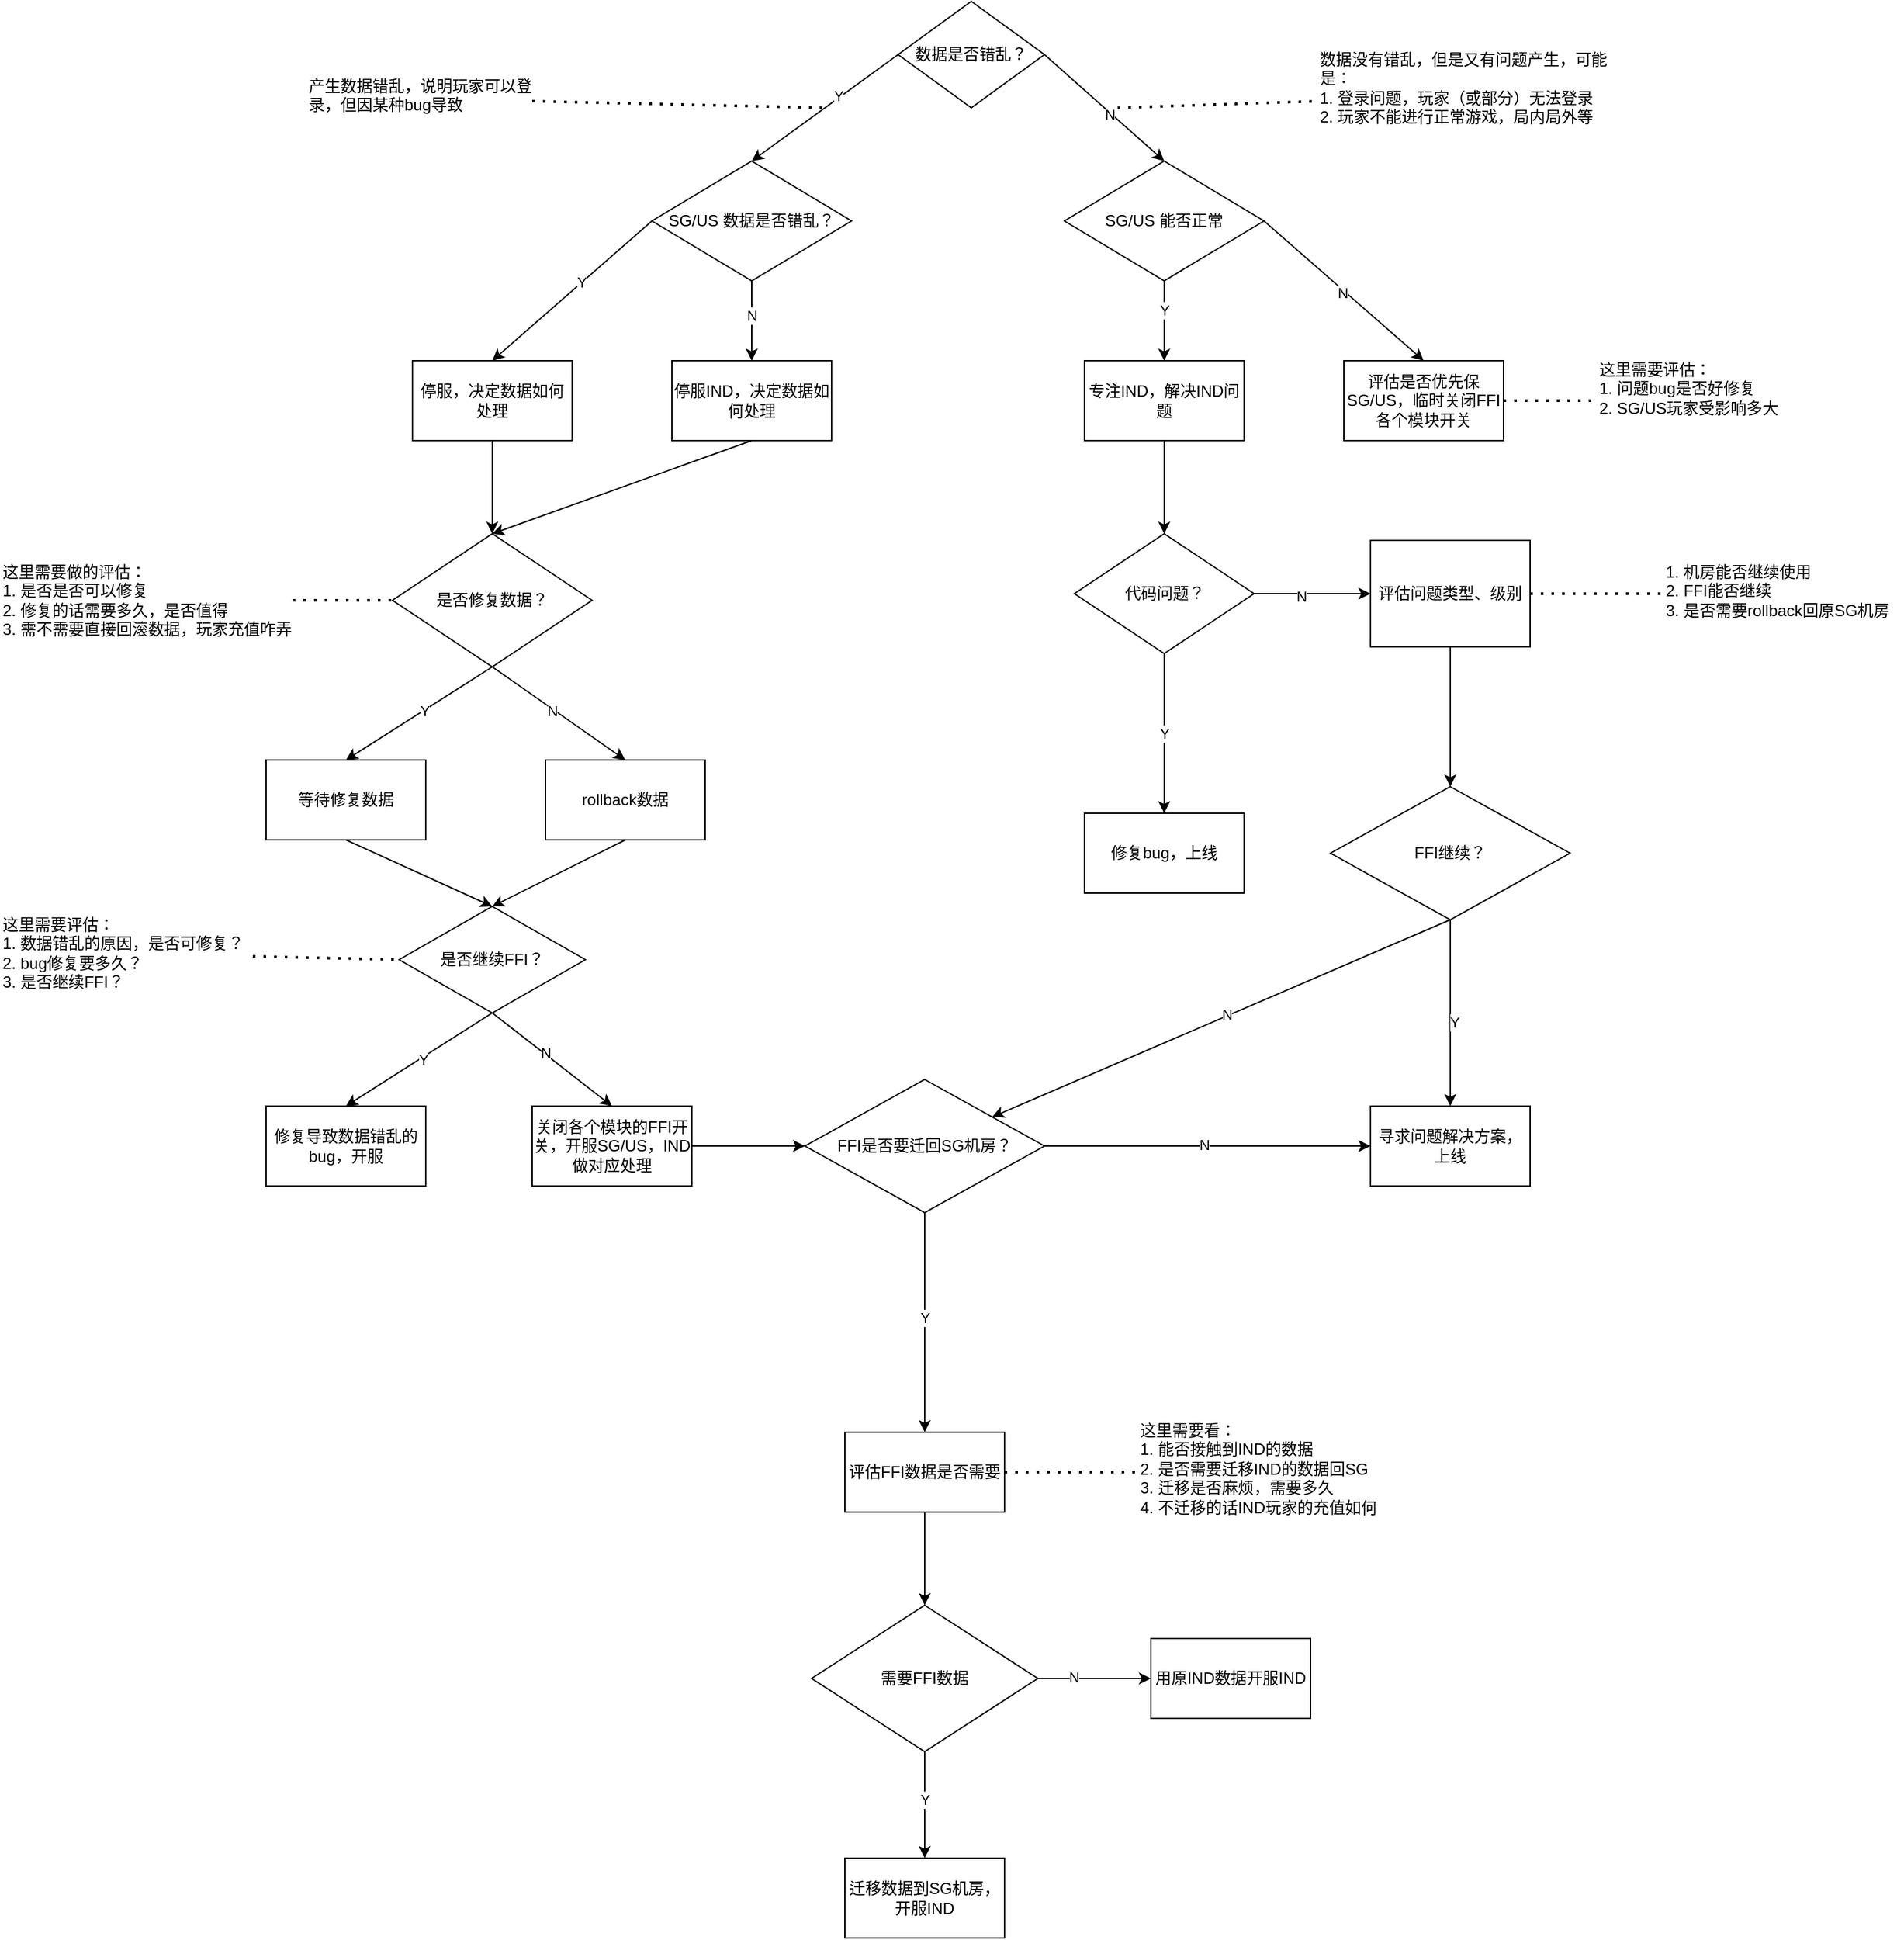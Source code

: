 <mxfile version="24.0.0" type="github">
  <diagram name="Page-1" id="dMgOdD4cIIBa18vav1fo">
    <mxGraphModel dx="3930" dy="7411" grid="1" gridSize="10" guides="1" tooltips="1" connect="1" arrows="1" fold="1" page="1" pageScale="1" pageWidth="3300" pageHeight="4681" math="0" shadow="0">
      <root>
        <mxCell id="0" />
        <mxCell id="1" parent="0" />
        <mxCell id="D17rmmodyuU1DdpnlCYZ-1" value="数据是否错乱？" style="rhombus;whiteSpace=wrap;html=1;" vertex="1" parent="1">
          <mxGeometry x="1595" y="-4620" width="110" height="80" as="geometry" />
        </mxCell>
        <mxCell id="D17rmmodyuU1DdpnlCYZ-3" value="SG/US 数据是否错乱？" style="rhombus;whiteSpace=wrap;html=1;" vertex="1" parent="1">
          <mxGeometry x="1410" y="-4500" width="150" height="90" as="geometry" />
        </mxCell>
        <mxCell id="D17rmmodyuU1DdpnlCYZ-4" value="SG/US 能否正常" style="rhombus;whiteSpace=wrap;html=1;" vertex="1" parent="1">
          <mxGeometry x="1720" y="-4500" width="150" height="90" as="geometry" />
        </mxCell>
        <mxCell id="D17rmmodyuU1DdpnlCYZ-5" value="" style="endArrow=classic;html=1;rounded=0;exitX=0;exitY=0.5;exitDx=0;exitDy=0;entryX=0.5;entryY=0;entryDx=0;entryDy=0;" edge="1" parent="1" source="D17rmmodyuU1DdpnlCYZ-1" target="D17rmmodyuU1DdpnlCYZ-3">
          <mxGeometry width="50" height="50" relative="1" as="geometry">
            <mxPoint x="1690" y="-4390" as="sourcePoint" />
            <mxPoint x="1740" y="-4440" as="targetPoint" />
          </mxGeometry>
        </mxCell>
        <mxCell id="D17rmmodyuU1DdpnlCYZ-6" value="Y" style="edgeLabel;html=1;align=center;verticalAlign=middle;resizable=0;points=[];" vertex="1" connectable="0" parent="D17rmmodyuU1DdpnlCYZ-5">
          <mxGeometry x="-0.201" y="-2" relative="1" as="geometry">
            <mxPoint as="offset" />
          </mxGeometry>
        </mxCell>
        <mxCell id="D17rmmodyuU1DdpnlCYZ-7" value="停服，决定数据如何处理" style="rounded=0;whiteSpace=wrap;html=1;" vertex="1" parent="1">
          <mxGeometry x="1230" y="-4350" width="120" height="60" as="geometry" />
        </mxCell>
        <mxCell id="D17rmmodyuU1DdpnlCYZ-8" value="" style="endArrow=classic;html=1;rounded=0;exitX=0;exitY=0.5;exitDx=0;exitDy=0;entryX=0.5;entryY=0;entryDx=0;entryDy=0;" edge="1" parent="1" source="D17rmmodyuU1DdpnlCYZ-3" target="D17rmmodyuU1DdpnlCYZ-7">
          <mxGeometry width="50" height="50" relative="1" as="geometry">
            <mxPoint x="1450" y="-4290" as="sourcePoint" />
            <mxPoint x="1500" y="-4340" as="targetPoint" />
          </mxGeometry>
        </mxCell>
        <mxCell id="D17rmmodyuU1DdpnlCYZ-10" value="Y" style="edgeLabel;html=1;align=center;verticalAlign=middle;resizable=0;points=[];" vertex="1" connectable="0" parent="D17rmmodyuU1DdpnlCYZ-8">
          <mxGeometry x="-0.117" y="-1" relative="1" as="geometry">
            <mxPoint as="offset" />
          </mxGeometry>
        </mxCell>
        <mxCell id="D17rmmodyuU1DdpnlCYZ-9" value="是否修复数据？" style="rhombus;whiteSpace=wrap;html=1;" vertex="1" parent="1">
          <mxGeometry x="1215" y="-4220" width="150" height="100" as="geometry" />
        </mxCell>
        <mxCell id="D17rmmodyuU1DdpnlCYZ-11" value="" style="endArrow=classic;html=1;rounded=0;exitX=0.5;exitY=1;exitDx=0;exitDy=0;entryX=0.5;entryY=0;entryDx=0;entryDy=0;" edge="1" parent="1" source="D17rmmodyuU1DdpnlCYZ-7" target="D17rmmodyuU1DdpnlCYZ-9">
          <mxGeometry width="50" height="50" relative="1" as="geometry">
            <mxPoint x="1450" y="-4280" as="sourcePoint" />
            <mxPoint x="1500" y="-4330" as="targetPoint" />
          </mxGeometry>
        </mxCell>
        <mxCell id="D17rmmodyuU1DdpnlCYZ-15" value="这里需要做的评估：&lt;br&gt;1. 是否是否可以修复&lt;div&gt;2. 修复的话需要多久，是否值得&lt;/div&gt;&lt;div&gt;3. 需不需要直接回滚数据，玩家充值咋弄&lt;/div&gt;" style="text;html=1;align=left;verticalAlign=top;whiteSpace=wrap;rounded=0;" vertex="1" parent="1">
          <mxGeometry x="920" y="-4205" width="220" height="70" as="geometry" />
        </mxCell>
        <mxCell id="D17rmmodyuU1DdpnlCYZ-16" value="" style="endArrow=none;dashed=1;html=1;dashPattern=1 3;strokeWidth=2;rounded=0;entryX=0;entryY=0.5;entryDx=0;entryDy=0;exitX=1;exitY=0.5;exitDx=0;exitDy=0;" edge="1" parent="1" source="D17rmmodyuU1DdpnlCYZ-15" target="D17rmmodyuU1DdpnlCYZ-9">
          <mxGeometry width="50" height="50" relative="1" as="geometry">
            <mxPoint x="1040" y="-4060" as="sourcePoint" />
            <mxPoint x="1090" y="-4110" as="targetPoint" />
          </mxGeometry>
        </mxCell>
        <mxCell id="D17rmmodyuU1DdpnlCYZ-17" value="等待修复数据" style="rounded=0;whiteSpace=wrap;html=1;" vertex="1" parent="1">
          <mxGeometry x="1120" y="-4050" width="120" height="60" as="geometry" />
        </mxCell>
        <mxCell id="D17rmmodyuU1DdpnlCYZ-18" value="" style="endArrow=classic;html=1;rounded=0;exitX=0.5;exitY=1;exitDx=0;exitDy=0;entryX=0.5;entryY=0;entryDx=0;entryDy=0;" edge="1" parent="1" source="D17rmmodyuU1DdpnlCYZ-9" target="D17rmmodyuU1DdpnlCYZ-17">
          <mxGeometry width="50" height="50" relative="1" as="geometry">
            <mxPoint x="1360" y="-4070" as="sourcePoint" />
            <mxPoint x="1410" y="-4120" as="targetPoint" />
          </mxGeometry>
        </mxCell>
        <mxCell id="D17rmmodyuU1DdpnlCYZ-19" value="Y" style="edgeLabel;html=1;align=center;verticalAlign=middle;resizable=0;points=[];" vertex="1" connectable="0" parent="D17rmmodyuU1DdpnlCYZ-18">
          <mxGeometry x="-0.066" relative="1" as="geometry">
            <mxPoint as="offset" />
          </mxGeometry>
        </mxCell>
        <mxCell id="D17rmmodyuU1DdpnlCYZ-20" value="rollback数据" style="rounded=0;whiteSpace=wrap;html=1;" vertex="1" parent="1">
          <mxGeometry x="1330" y="-4050" width="120" height="60" as="geometry" />
        </mxCell>
        <mxCell id="D17rmmodyuU1DdpnlCYZ-21" value="" style="endArrow=classic;html=1;rounded=0;exitX=0.5;exitY=1;exitDx=0;exitDy=0;entryX=0.5;entryY=0;entryDx=0;entryDy=0;" edge="1" parent="1" source="D17rmmodyuU1DdpnlCYZ-9" target="D17rmmodyuU1DdpnlCYZ-20">
          <mxGeometry width="50" height="50" relative="1" as="geometry">
            <mxPoint x="1360" y="-4070" as="sourcePoint" />
            <mxPoint x="1410" y="-4120" as="targetPoint" />
          </mxGeometry>
        </mxCell>
        <mxCell id="D17rmmodyuU1DdpnlCYZ-22" value="N" style="edgeLabel;html=1;align=center;verticalAlign=middle;resizable=0;points=[];" vertex="1" connectable="0" parent="D17rmmodyuU1DdpnlCYZ-21">
          <mxGeometry x="-0.094" y="-1" relative="1" as="geometry">
            <mxPoint as="offset" />
          </mxGeometry>
        </mxCell>
        <mxCell id="D17rmmodyuU1DdpnlCYZ-23" value="是否继续FFI？" style="rhombus;whiteSpace=wrap;html=1;" vertex="1" parent="1">
          <mxGeometry x="1220" y="-3940" width="140" height="80" as="geometry" />
        </mxCell>
        <mxCell id="D17rmmodyuU1DdpnlCYZ-24" value="" style="endArrow=classic;html=1;rounded=0;exitX=0.5;exitY=1;exitDx=0;exitDy=0;entryX=0.5;entryY=0;entryDx=0;entryDy=0;" edge="1" parent="1" source="D17rmmodyuU1DdpnlCYZ-17" target="D17rmmodyuU1DdpnlCYZ-23">
          <mxGeometry width="50" height="50" relative="1" as="geometry">
            <mxPoint x="1360" y="-3840" as="sourcePoint" />
            <mxPoint x="1410" y="-3890" as="targetPoint" />
          </mxGeometry>
        </mxCell>
        <mxCell id="D17rmmodyuU1DdpnlCYZ-25" value="" style="endArrow=classic;html=1;rounded=0;exitX=0.5;exitY=1;exitDx=0;exitDy=0;entryX=0.5;entryY=0;entryDx=0;entryDy=0;" edge="1" parent="1" source="D17rmmodyuU1DdpnlCYZ-20" target="D17rmmodyuU1DdpnlCYZ-23">
          <mxGeometry width="50" height="50" relative="1" as="geometry">
            <mxPoint x="1360" y="-3840" as="sourcePoint" />
            <mxPoint x="1410" y="-3890" as="targetPoint" />
          </mxGeometry>
        </mxCell>
        <mxCell id="D17rmmodyuU1DdpnlCYZ-26" value="这里需要评估：&lt;div&gt;1. 数据错乱的原因，是否可修复？&lt;/div&gt;&lt;div&gt;2. bug修复要多久？&lt;/div&gt;&lt;div&gt;3. 是否继续FFI？&lt;/div&gt;" style="text;html=1;align=left;verticalAlign=top;whiteSpace=wrap;rounded=0;" vertex="1" parent="1">
          <mxGeometry x="920" y="-3940" width="190" height="75" as="geometry" />
        </mxCell>
        <mxCell id="D17rmmodyuU1DdpnlCYZ-27" value="" style="endArrow=none;dashed=1;html=1;dashPattern=1 3;strokeWidth=2;rounded=0;exitX=1;exitY=0.5;exitDx=0;exitDy=0;entryX=0;entryY=0.5;entryDx=0;entryDy=0;" edge="1" parent="1" source="D17rmmodyuU1DdpnlCYZ-26" target="D17rmmodyuU1DdpnlCYZ-23">
          <mxGeometry width="50" height="50" relative="1" as="geometry">
            <mxPoint x="1270" y="-3840" as="sourcePoint" />
            <mxPoint x="1320" y="-3890" as="targetPoint" />
          </mxGeometry>
        </mxCell>
        <mxCell id="D17rmmodyuU1DdpnlCYZ-28" value="产生数据错乱，说明玩家可以登录，但因某种bug导致" style="text;html=1;align=left;verticalAlign=top;whiteSpace=wrap;rounded=0;" vertex="1" parent="1">
          <mxGeometry x="1150" y="-4570" width="170" height="50" as="geometry" />
        </mxCell>
        <mxCell id="D17rmmodyuU1DdpnlCYZ-29" value="" style="endArrow=none;dashed=1;html=1;dashPattern=1 3;strokeWidth=2;rounded=0;exitX=1;exitY=0.5;exitDx=0;exitDy=0;" edge="1" parent="1" source="D17rmmodyuU1DdpnlCYZ-28">
          <mxGeometry width="50" height="50" relative="1" as="geometry">
            <mxPoint x="1410" y="-4510" as="sourcePoint" />
            <mxPoint x="1540" y="-4540" as="targetPoint" />
          </mxGeometry>
        </mxCell>
        <mxCell id="D17rmmodyuU1DdpnlCYZ-30" value="修复导致数据错乱的bug，开服" style="rounded=0;whiteSpace=wrap;html=1;" vertex="1" parent="1">
          <mxGeometry x="1120" y="-3790" width="120" height="60" as="geometry" />
        </mxCell>
        <mxCell id="D17rmmodyuU1DdpnlCYZ-31" value="" style="endArrow=classic;html=1;rounded=0;exitX=0.5;exitY=1;exitDx=0;exitDy=0;entryX=0.5;entryY=0;entryDx=0;entryDy=0;" edge="1" parent="1" source="D17rmmodyuU1DdpnlCYZ-23" target="D17rmmodyuU1DdpnlCYZ-30">
          <mxGeometry width="50" height="50" relative="1" as="geometry">
            <mxPoint x="1270" y="-3850" as="sourcePoint" />
            <mxPoint x="1320" y="-3900" as="targetPoint" />
          </mxGeometry>
        </mxCell>
        <mxCell id="D17rmmodyuU1DdpnlCYZ-32" value="Y" style="edgeLabel;html=1;align=center;verticalAlign=middle;resizable=0;points=[];" vertex="1" connectable="0" parent="D17rmmodyuU1DdpnlCYZ-31">
          <mxGeometry x="-0.031" y="1" relative="1" as="geometry">
            <mxPoint as="offset" />
          </mxGeometry>
        </mxCell>
        <mxCell id="D17rmmodyuU1DdpnlCYZ-33" value="关闭各个模块的FFI开关，开服SG/US，IND做对应处理" style="rounded=0;whiteSpace=wrap;html=1;" vertex="1" parent="1">
          <mxGeometry x="1320" y="-3790" width="120" height="60" as="geometry" />
        </mxCell>
        <mxCell id="D17rmmodyuU1DdpnlCYZ-34" value="" style="endArrow=classic;html=1;rounded=0;exitX=0.5;exitY=1;exitDx=0;exitDy=0;entryX=0.5;entryY=0;entryDx=0;entryDy=0;" edge="1" parent="1" source="D17rmmodyuU1DdpnlCYZ-23" target="D17rmmodyuU1DdpnlCYZ-33">
          <mxGeometry width="50" height="50" relative="1" as="geometry">
            <mxPoint x="1270" y="-3850" as="sourcePoint" />
            <mxPoint x="1320" y="-3900" as="targetPoint" />
          </mxGeometry>
        </mxCell>
        <mxCell id="D17rmmodyuU1DdpnlCYZ-35" value="N" style="edgeLabel;html=1;align=center;verticalAlign=middle;resizable=0;points=[];" vertex="1" connectable="0" parent="D17rmmodyuU1DdpnlCYZ-34">
          <mxGeometry x="-0.142" y="1" relative="1" as="geometry">
            <mxPoint as="offset" />
          </mxGeometry>
        </mxCell>
        <mxCell id="D17rmmodyuU1DdpnlCYZ-36" value="停服IND，决定数据如何处理" style="rounded=0;whiteSpace=wrap;html=1;" vertex="1" parent="1">
          <mxGeometry x="1425" y="-4350" width="120" height="60" as="geometry" />
        </mxCell>
        <mxCell id="D17rmmodyuU1DdpnlCYZ-37" value="" style="endArrow=classic;html=1;rounded=0;exitX=0.5;exitY=1;exitDx=0;exitDy=0;" edge="1" parent="1" source="D17rmmodyuU1DdpnlCYZ-3" target="D17rmmodyuU1DdpnlCYZ-36">
          <mxGeometry width="50" height="50" relative="1" as="geometry">
            <mxPoint x="1380" y="-4220" as="sourcePoint" />
            <mxPoint x="1430" y="-4270" as="targetPoint" />
          </mxGeometry>
        </mxCell>
        <mxCell id="D17rmmodyuU1DdpnlCYZ-38" value="N" style="edgeLabel;html=1;align=center;verticalAlign=middle;resizable=0;points=[];" vertex="1" connectable="0" parent="D17rmmodyuU1DdpnlCYZ-37">
          <mxGeometry x="-0.152" relative="1" as="geometry">
            <mxPoint as="offset" />
          </mxGeometry>
        </mxCell>
        <mxCell id="D17rmmodyuU1DdpnlCYZ-39" value="" style="endArrow=classic;html=1;rounded=0;exitX=0.5;exitY=1;exitDx=0;exitDy=0;" edge="1" parent="1" source="D17rmmodyuU1DdpnlCYZ-36">
          <mxGeometry width="50" height="50" relative="1" as="geometry">
            <mxPoint x="1380" y="-4220" as="sourcePoint" />
            <mxPoint x="1290" y="-4220" as="targetPoint" />
          </mxGeometry>
        </mxCell>
        <mxCell id="D17rmmodyuU1DdpnlCYZ-40" value="" style="endArrow=classic;html=1;rounded=0;exitX=1;exitY=0.5;exitDx=0;exitDy=0;entryX=0.5;entryY=0;entryDx=0;entryDy=0;" edge="1" parent="1" source="D17rmmodyuU1DdpnlCYZ-1" target="D17rmmodyuU1DdpnlCYZ-4">
          <mxGeometry width="50" height="50" relative="1" as="geometry">
            <mxPoint x="1680" y="-4310" as="sourcePoint" />
            <mxPoint x="1730" y="-4360" as="targetPoint" />
          </mxGeometry>
        </mxCell>
        <mxCell id="D17rmmodyuU1DdpnlCYZ-41" value="N" style="edgeLabel;html=1;align=center;verticalAlign=middle;resizable=0;points=[];" vertex="1" connectable="0" parent="D17rmmodyuU1DdpnlCYZ-40">
          <mxGeometry x="0.105" y="-1" relative="1" as="geometry">
            <mxPoint as="offset" />
          </mxGeometry>
        </mxCell>
        <mxCell id="D17rmmodyuU1DdpnlCYZ-42" value="专注IND，解决IND问题" style="rounded=0;whiteSpace=wrap;html=1;" vertex="1" parent="1">
          <mxGeometry x="1735" y="-4350" width="120" height="60" as="geometry" />
        </mxCell>
        <mxCell id="D17rmmodyuU1DdpnlCYZ-43" value="数据没有错乱，但是又有问题产生，可能是：&lt;div&gt;1. 登录问题，玩家（或部分）无法登录&lt;/div&gt;&lt;div&gt;2. 玩家不能进行正常游戏，局内局外等&lt;/div&gt;" style="text;html=1;align=left;verticalAlign=top;whiteSpace=wrap;rounded=0;" vertex="1" parent="1">
          <mxGeometry x="1910" y="-4590" width="240" height="90" as="geometry" />
        </mxCell>
        <mxCell id="D17rmmodyuU1DdpnlCYZ-45" value="" style="endArrow=none;dashed=1;html=1;dashPattern=1 3;strokeWidth=2;rounded=0;entryX=0;entryY=0.5;entryDx=0;entryDy=0;" edge="1" parent="1" target="D17rmmodyuU1DdpnlCYZ-43">
          <mxGeometry width="50" height="50" relative="1" as="geometry">
            <mxPoint x="1760" y="-4540" as="sourcePoint" />
            <mxPoint x="1970" y="-4420" as="targetPoint" />
          </mxGeometry>
        </mxCell>
        <mxCell id="D17rmmodyuU1DdpnlCYZ-46" value="" style="endArrow=classic;html=1;rounded=0;exitX=0.5;exitY=1;exitDx=0;exitDy=0;entryX=0.5;entryY=0;entryDx=0;entryDy=0;" edge="1" parent="1" source="D17rmmodyuU1DdpnlCYZ-4" target="D17rmmodyuU1DdpnlCYZ-42">
          <mxGeometry width="50" height="50" relative="1" as="geometry">
            <mxPoint x="1790" y="-4360" as="sourcePoint" />
            <mxPoint x="1840" y="-4410" as="targetPoint" />
          </mxGeometry>
        </mxCell>
        <mxCell id="D17rmmodyuU1DdpnlCYZ-47" value="Y" style="edgeLabel;html=1;align=center;verticalAlign=middle;resizable=0;points=[];" vertex="1" connectable="0" parent="D17rmmodyuU1DdpnlCYZ-46">
          <mxGeometry x="-0.28" relative="1" as="geometry">
            <mxPoint as="offset" />
          </mxGeometry>
        </mxCell>
        <mxCell id="D17rmmodyuU1DdpnlCYZ-48" value="评估是否优先保SG/US，临时关闭FFI各个模块开关" style="rounded=0;whiteSpace=wrap;html=1;" vertex="1" parent="1">
          <mxGeometry x="1930" y="-4350" width="120" height="60" as="geometry" />
        </mxCell>
        <mxCell id="D17rmmodyuU1DdpnlCYZ-49" value="" style="endArrow=classic;html=1;rounded=0;entryX=0.5;entryY=0;entryDx=0;entryDy=0;exitX=1;exitY=0.5;exitDx=0;exitDy=0;" edge="1" parent="1" source="D17rmmodyuU1DdpnlCYZ-4" target="D17rmmodyuU1DdpnlCYZ-48">
          <mxGeometry width="50" height="50" relative="1" as="geometry">
            <mxPoint x="1790" y="-4360" as="sourcePoint" />
            <mxPoint x="1840" y="-4410" as="targetPoint" />
          </mxGeometry>
        </mxCell>
        <mxCell id="D17rmmodyuU1DdpnlCYZ-50" value="N" style="edgeLabel;html=1;align=center;verticalAlign=middle;resizable=0;points=[];" vertex="1" connectable="0" parent="D17rmmodyuU1DdpnlCYZ-49">
          <mxGeometry x="0.001" y="-2" relative="1" as="geometry">
            <mxPoint as="offset" />
          </mxGeometry>
        </mxCell>
        <mxCell id="D17rmmodyuU1DdpnlCYZ-52" value="这里需要评估：&lt;div&gt;1. 问题bug是否好修复&lt;/div&gt;&lt;div&gt;2. SG/US玩家受影响多大&lt;/div&gt;&lt;div&gt;&lt;br&gt;&lt;/div&gt;" style="text;html=1;align=left;verticalAlign=top;whiteSpace=wrap;rounded=0;" vertex="1" parent="1">
          <mxGeometry x="2120" y="-4357.5" width="160" height="75" as="geometry" />
        </mxCell>
        <mxCell id="D17rmmodyuU1DdpnlCYZ-53" value="" style="endArrow=none;dashed=1;html=1;dashPattern=1 3;strokeWidth=2;rounded=0;entryX=0;entryY=0.5;entryDx=0;entryDy=0;exitX=1;exitY=0.5;exitDx=0;exitDy=0;" edge="1" parent="1" source="D17rmmodyuU1DdpnlCYZ-48" target="D17rmmodyuU1DdpnlCYZ-52">
          <mxGeometry width="50" height="50" relative="1" as="geometry">
            <mxPoint x="1850" y="-4210" as="sourcePoint" />
            <mxPoint x="1900" y="-4260" as="targetPoint" />
          </mxGeometry>
        </mxCell>
        <mxCell id="D17rmmodyuU1DdpnlCYZ-54" value="代码问题？" style="rhombus;whiteSpace=wrap;html=1;" vertex="1" parent="1">
          <mxGeometry x="1727.5" y="-4220" width="135" height="90" as="geometry" />
        </mxCell>
        <mxCell id="D17rmmodyuU1DdpnlCYZ-55" value="" style="endArrow=classic;html=1;rounded=0;exitX=0.5;exitY=1;exitDx=0;exitDy=0;entryX=0.5;entryY=0;entryDx=0;entryDy=0;" edge="1" parent="1" source="D17rmmodyuU1DdpnlCYZ-42" target="D17rmmodyuU1DdpnlCYZ-54">
          <mxGeometry width="50" height="50" relative="1" as="geometry">
            <mxPoint x="1840" y="-4190" as="sourcePoint" />
            <mxPoint x="1890" y="-4240" as="targetPoint" />
          </mxGeometry>
        </mxCell>
        <mxCell id="D17rmmodyuU1DdpnlCYZ-56" value="修复bug，上线" style="rounded=0;whiteSpace=wrap;html=1;" vertex="1" parent="1">
          <mxGeometry x="1735" y="-4010" width="120" height="60" as="geometry" />
        </mxCell>
        <mxCell id="D17rmmodyuU1DdpnlCYZ-57" value="" style="endArrow=classic;html=1;rounded=0;exitX=0.5;exitY=1;exitDx=0;exitDy=0;entryX=0.5;entryY=0;entryDx=0;entryDy=0;" edge="1" parent="1" source="D17rmmodyuU1DdpnlCYZ-54" target="D17rmmodyuU1DdpnlCYZ-56">
          <mxGeometry width="50" height="50" relative="1" as="geometry">
            <mxPoint x="1840" y="-3960" as="sourcePoint" />
            <mxPoint x="1890" y="-4010" as="targetPoint" />
          </mxGeometry>
        </mxCell>
        <mxCell id="D17rmmodyuU1DdpnlCYZ-58" value="Y" style="edgeLabel;html=1;align=center;verticalAlign=middle;resizable=0;points=[];" vertex="1" connectable="0" parent="D17rmmodyuU1DdpnlCYZ-57">
          <mxGeometry x="0.2" y="-1" relative="1" as="geometry">
            <mxPoint x="1" y="-12" as="offset" />
          </mxGeometry>
        </mxCell>
        <mxCell id="D17rmmodyuU1DdpnlCYZ-59" value="评估问题类型、级别" style="rounded=0;whiteSpace=wrap;html=1;" vertex="1" parent="1">
          <mxGeometry x="1950" y="-4215" width="120" height="80" as="geometry" />
        </mxCell>
        <mxCell id="D17rmmodyuU1DdpnlCYZ-60" value="" style="endArrow=classic;html=1;rounded=0;exitX=1;exitY=0.5;exitDx=0;exitDy=0;entryX=0;entryY=0.5;entryDx=0;entryDy=0;" edge="1" parent="1" source="D17rmmodyuU1DdpnlCYZ-54" target="D17rmmodyuU1DdpnlCYZ-59">
          <mxGeometry width="50" height="50" relative="1" as="geometry">
            <mxPoint x="1990" y="-4120" as="sourcePoint" />
            <mxPoint x="2040" y="-4170" as="targetPoint" />
          </mxGeometry>
        </mxCell>
        <mxCell id="D17rmmodyuU1DdpnlCYZ-61" value="N" style="edgeLabel;html=1;align=center;verticalAlign=middle;resizable=0;points=[];" vertex="1" connectable="0" parent="D17rmmodyuU1DdpnlCYZ-60">
          <mxGeometry x="-0.183" y="-2" relative="1" as="geometry">
            <mxPoint as="offset" />
          </mxGeometry>
        </mxCell>
        <mxCell id="D17rmmodyuU1DdpnlCYZ-64" value="1. 机房能否继续使用&lt;div&gt;2. FFI能否继续&lt;/div&gt;&lt;div&gt;3. 是否需要rollback回原SG机房&lt;/div&gt;" style="text;html=1;align=left;verticalAlign=top;whiteSpace=wrap;rounded=0;" vertex="1" parent="1">
          <mxGeometry x="2170" y="-4205" width="180" height="60" as="geometry" />
        </mxCell>
        <mxCell id="D17rmmodyuU1DdpnlCYZ-65" value="" style="endArrow=none;dashed=1;html=1;dashPattern=1 3;strokeWidth=2;rounded=0;entryX=0;entryY=0.5;entryDx=0;entryDy=0;exitX=1;exitY=0.5;exitDx=0;exitDy=0;" edge="1" parent="1" source="D17rmmodyuU1DdpnlCYZ-59" target="D17rmmodyuU1DdpnlCYZ-64">
          <mxGeometry width="50" height="50" relative="1" as="geometry">
            <mxPoint x="1990" y="-4010" as="sourcePoint" />
            <mxPoint x="2040" y="-4060" as="targetPoint" />
          </mxGeometry>
        </mxCell>
        <mxCell id="D17rmmodyuU1DdpnlCYZ-66" value="FFI继续？" style="rhombus;whiteSpace=wrap;html=1;" vertex="1" parent="1">
          <mxGeometry x="1920" y="-4030" width="180" height="100" as="geometry" />
        </mxCell>
        <mxCell id="D17rmmodyuU1DdpnlCYZ-67" value="" style="endArrow=classic;html=1;rounded=0;exitX=0.5;exitY=1;exitDx=0;exitDy=0;entryX=0.5;entryY=0;entryDx=0;entryDy=0;" edge="1" parent="1" source="D17rmmodyuU1DdpnlCYZ-59" target="D17rmmodyuU1DdpnlCYZ-66">
          <mxGeometry width="50" height="50" relative="1" as="geometry">
            <mxPoint x="1990" y="-4010" as="sourcePoint" />
            <mxPoint x="2040" y="-4060" as="targetPoint" />
          </mxGeometry>
        </mxCell>
        <mxCell id="D17rmmodyuU1DdpnlCYZ-68" value="寻求问题解决方案，上线" style="rounded=0;whiteSpace=wrap;html=1;" vertex="1" parent="1">
          <mxGeometry x="1950" y="-3790" width="120" height="60" as="geometry" />
        </mxCell>
        <mxCell id="D17rmmodyuU1DdpnlCYZ-69" value="" style="endArrow=classic;html=1;rounded=0;exitX=0.5;exitY=1;exitDx=0;exitDy=0;entryX=0.5;entryY=0;entryDx=0;entryDy=0;" edge="1" parent="1" source="D17rmmodyuU1DdpnlCYZ-66" target="D17rmmodyuU1DdpnlCYZ-68">
          <mxGeometry width="50" height="50" relative="1" as="geometry">
            <mxPoint x="1990" y="-3810" as="sourcePoint" />
            <mxPoint x="2040" y="-3860" as="targetPoint" />
          </mxGeometry>
        </mxCell>
        <mxCell id="D17rmmodyuU1DdpnlCYZ-70" value="Y" style="edgeLabel;html=1;align=center;verticalAlign=middle;resizable=0;points=[];" vertex="1" connectable="0" parent="D17rmmodyuU1DdpnlCYZ-69">
          <mxGeometry x="0.093" y="3" relative="1" as="geometry">
            <mxPoint as="offset" />
          </mxGeometry>
        </mxCell>
        <mxCell id="D17rmmodyuU1DdpnlCYZ-71" value="FFI是否要迁回SG机房？" style="rhombus;whiteSpace=wrap;html=1;" vertex="1" parent="1">
          <mxGeometry x="1525" y="-3810" width="180" height="100" as="geometry" />
        </mxCell>
        <mxCell id="D17rmmodyuU1DdpnlCYZ-72" value="" style="endArrow=classic;html=1;rounded=0;" edge="1" parent="1" target="D17rmmodyuU1DdpnlCYZ-71">
          <mxGeometry width="50" height="50" relative="1" as="geometry">
            <mxPoint x="2010" y="-3930" as="sourcePoint" />
            <mxPoint x="2190" y="-3800" as="targetPoint" />
          </mxGeometry>
        </mxCell>
        <mxCell id="D17rmmodyuU1DdpnlCYZ-73" value="N" style="edgeLabel;html=1;align=center;verticalAlign=middle;resizable=0;points=[];" vertex="1" connectable="0" parent="D17rmmodyuU1DdpnlCYZ-72">
          <mxGeometry x="-0.027" y="-2" relative="1" as="geometry">
            <mxPoint as="offset" />
          </mxGeometry>
        </mxCell>
        <mxCell id="D17rmmodyuU1DdpnlCYZ-75" value="" style="endArrow=classic;html=1;rounded=0;exitX=1;exitY=0.5;exitDx=0;exitDy=0;entryX=0;entryY=0.5;entryDx=0;entryDy=0;" edge="1" parent="1" source="D17rmmodyuU1DdpnlCYZ-71" target="D17rmmodyuU1DdpnlCYZ-68">
          <mxGeometry width="50" height="50" relative="1" as="geometry">
            <mxPoint x="1710" y="-3740" as="sourcePoint" />
            <mxPoint x="1930" y="-3740" as="targetPoint" />
          </mxGeometry>
        </mxCell>
        <mxCell id="D17rmmodyuU1DdpnlCYZ-76" value="N" style="edgeLabel;html=1;align=center;verticalAlign=middle;resizable=0;points=[];" vertex="1" connectable="0" parent="D17rmmodyuU1DdpnlCYZ-75">
          <mxGeometry x="-0.019" y="1" relative="1" as="geometry">
            <mxPoint as="offset" />
          </mxGeometry>
        </mxCell>
        <mxCell id="D17rmmodyuU1DdpnlCYZ-77" value="评估FFI数据是否需要" style="rounded=0;whiteSpace=wrap;html=1;" vertex="1" parent="1">
          <mxGeometry x="1555" y="-3545" width="120" height="60" as="geometry" />
        </mxCell>
        <mxCell id="D17rmmodyuU1DdpnlCYZ-78" value="" style="endArrow=classic;html=1;rounded=0;exitX=0.5;exitY=1;exitDx=0;exitDy=0;" edge="1" parent="1" source="D17rmmodyuU1DdpnlCYZ-71" target="D17rmmodyuU1DdpnlCYZ-77">
          <mxGeometry width="50" height="50" relative="1" as="geometry">
            <mxPoint x="2140" y="-3770" as="sourcePoint" />
            <mxPoint x="2190" y="-3820" as="targetPoint" />
          </mxGeometry>
        </mxCell>
        <mxCell id="D17rmmodyuU1DdpnlCYZ-79" value="Y" style="edgeLabel;html=1;align=center;verticalAlign=middle;resizable=0;points=[];" vertex="1" connectable="0" parent="D17rmmodyuU1DdpnlCYZ-78">
          <mxGeometry x="-0.04" relative="1" as="geometry">
            <mxPoint as="offset" />
          </mxGeometry>
        </mxCell>
        <mxCell id="D17rmmodyuU1DdpnlCYZ-80" value="这里需要看：&lt;div&gt;1. 能否接触到IND的数据&lt;/div&gt;&lt;div&gt;2. 是否需要迁移IND的数据回SG&lt;/div&gt;&lt;div&gt;3. 迁移是否麻烦，需要多久&lt;/div&gt;&lt;div&gt;4. 不迁移的话IND玩家的充值如何&lt;/div&gt;" style="text;html=1;align=left;verticalAlign=top;whiteSpace=wrap;rounded=0;" vertex="1" parent="1">
          <mxGeometry x="1775" y="-3560" width="180" height="90" as="geometry" />
        </mxCell>
        <mxCell id="D17rmmodyuU1DdpnlCYZ-81" value="" style="endArrow=none;dashed=1;html=1;dashPattern=1 3;strokeWidth=2;rounded=0;exitX=1;exitY=0.5;exitDx=0;exitDy=0;entryX=0;entryY=0.5;entryDx=0;entryDy=0;" edge="1" parent="1" source="D17rmmodyuU1DdpnlCYZ-77" target="D17rmmodyuU1DdpnlCYZ-80">
          <mxGeometry width="50" height="50" relative="1" as="geometry">
            <mxPoint x="1745" y="-3535" as="sourcePoint" />
            <mxPoint x="1795" y="-3585" as="targetPoint" />
          </mxGeometry>
        </mxCell>
        <mxCell id="D17rmmodyuU1DdpnlCYZ-82" value="需要FFI数据" style="rhombus;whiteSpace=wrap;html=1;" vertex="1" parent="1">
          <mxGeometry x="1530" y="-3415" width="170" height="110" as="geometry" />
        </mxCell>
        <mxCell id="D17rmmodyuU1DdpnlCYZ-83" value="" style="endArrow=classic;html=1;rounded=0;exitX=0.5;exitY=1;exitDx=0;exitDy=0;entryX=0.5;entryY=0;entryDx=0;entryDy=0;" edge="1" parent="1" source="D17rmmodyuU1DdpnlCYZ-77" target="D17rmmodyuU1DdpnlCYZ-82">
          <mxGeometry width="50" height="50" relative="1" as="geometry">
            <mxPoint x="1615" y="-3455" as="sourcePoint" />
            <mxPoint x="1665" y="-3505" as="targetPoint" />
          </mxGeometry>
        </mxCell>
        <mxCell id="D17rmmodyuU1DdpnlCYZ-86" value="迁移数据到SG机房，开服IND" style="rounded=0;whiteSpace=wrap;html=1;" vertex="1" parent="1">
          <mxGeometry x="1555" y="-3225" width="120" height="60" as="geometry" />
        </mxCell>
        <mxCell id="D17rmmodyuU1DdpnlCYZ-87" value="" style="endArrow=classic;html=1;rounded=0;exitX=0.5;exitY=1;exitDx=0;exitDy=0;entryX=0.5;entryY=0;entryDx=0;entryDy=0;" edge="1" parent="1" source="D17rmmodyuU1DdpnlCYZ-82" target="D17rmmodyuU1DdpnlCYZ-86">
          <mxGeometry width="50" height="50" relative="1" as="geometry">
            <mxPoint x="1615" y="-3285" as="sourcePoint" />
            <mxPoint x="1665" y="-3335" as="targetPoint" />
          </mxGeometry>
        </mxCell>
        <mxCell id="D17rmmodyuU1DdpnlCYZ-88" value="Y" style="edgeLabel;html=1;align=center;verticalAlign=middle;resizable=0;points=[];" vertex="1" connectable="0" parent="D17rmmodyuU1DdpnlCYZ-87">
          <mxGeometry x="-0.096" relative="1" as="geometry">
            <mxPoint as="offset" />
          </mxGeometry>
        </mxCell>
        <mxCell id="D17rmmodyuU1DdpnlCYZ-89" value="用原IND数据开服IND" style="rounded=0;whiteSpace=wrap;html=1;" vertex="1" parent="1">
          <mxGeometry x="1785" y="-3390" width="120" height="60" as="geometry" />
        </mxCell>
        <mxCell id="D17rmmodyuU1DdpnlCYZ-90" value="" style="endArrow=classic;html=1;rounded=0;exitX=1;exitY=0.5;exitDx=0;exitDy=0;entryX=0;entryY=0.5;entryDx=0;entryDy=0;" edge="1" parent="1" source="D17rmmodyuU1DdpnlCYZ-82" target="D17rmmodyuU1DdpnlCYZ-89">
          <mxGeometry width="50" height="50" relative="1" as="geometry">
            <mxPoint x="1615" y="-3285" as="sourcePoint" />
            <mxPoint x="1665" y="-3335" as="targetPoint" />
          </mxGeometry>
        </mxCell>
        <mxCell id="D17rmmodyuU1DdpnlCYZ-91" value="N" style="edgeLabel;html=1;align=center;verticalAlign=middle;resizable=0;points=[];" vertex="1" connectable="0" parent="D17rmmodyuU1DdpnlCYZ-90">
          <mxGeometry x="-0.382" y="1" relative="1" as="geometry">
            <mxPoint as="offset" />
          </mxGeometry>
        </mxCell>
        <mxCell id="D17rmmodyuU1DdpnlCYZ-92" value="" style="endArrow=classic;html=1;rounded=0;exitX=1;exitY=0.5;exitDx=0;exitDy=0;entryX=0;entryY=0.5;entryDx=0;entryDy=0;" edge="1" parent="1" source="D17rmmodyuU1DdpnlCYZ-33" target="D17rmmodyuU1DdpnlCYZ-71">
          <mxGeometry width="50" height="50" relative="1" as="geometry">
            <mxPoint x="1760" y="-3710" as="sourcePoint" />
            <mxPoint x="1810" y="-3760" as="targetPoint" />
          </mxGeometry>
        </mxCell>
      </root>
    </mxGraphModel>
  </diagram>
</mxfile>
